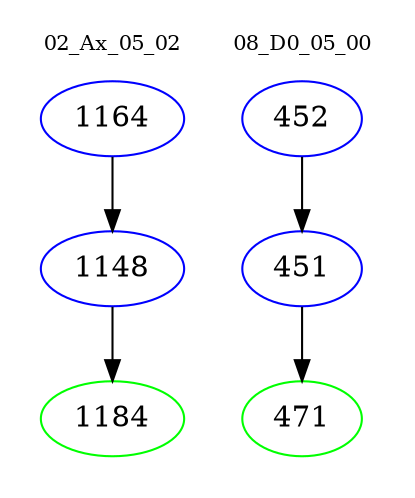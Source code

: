 digraph{
subgraph cluster_0 {
color = white
label = "02_Ax_05_02";
fontsize=10;
T0_1164 [label="1164", color="blue"]
T0_1164 -> T0_1148 [color="black"]
T0_1148 [label="1148", color="blue"]
T0_1148 -> T0_1184 [color="black"]
T0_1184 [label="1184", color="green"]
}
subgraph cluster_1 {
color = white
label = "08_D0_05_00";
fontsize=10;
T1_452 [label="452", color="blue"]
T1_452 -> T1_451 [color="black"]
T1_451 [label="451", color="blue"]
T1_451 -> T1_471 [color="black"]
T1_471 [label="471", color="green"]
}
}

